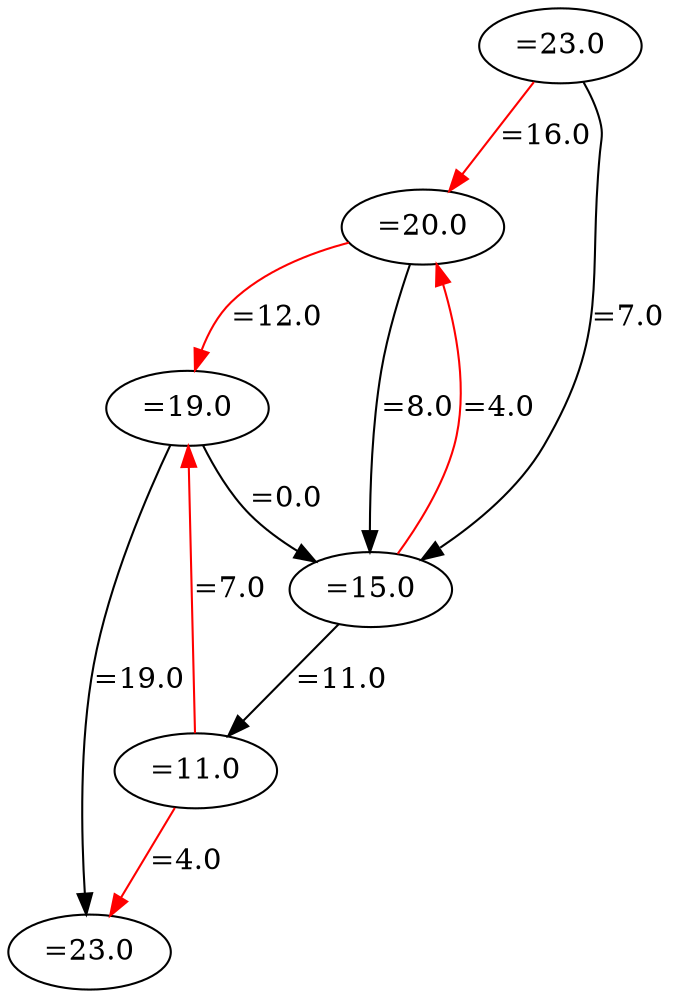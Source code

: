strict digraph G {
  1 [ label="=20.0" ];
  2 [ label="=19.0" ];
  3 [ label="=15.0" ];
  4 [ label="=11.0" ];
  5 [ label="=23.0" ];
  6 [ label="=23.0" ];
  1 -> 3 [ label="=8.0" ];
  3 -> 1 [ label="=4.0" color="red" ];
  1 -> 2 [ label="=12.0" color="red" ];
  4 -> 2 [ label="=7.0" color="red" ];
  2 -> 3 [ label="=0.0" ];
  3 -> 4 [ label="=11.0" ];
  5 -> 1 [ label="=16.0" color="red" ];
  5 -> 3 [ label="=7.0" ];
  2 -> 6 [ label="=19.0" ];
  4 -> 6 [ label="=4.0" color="red" ];
}
